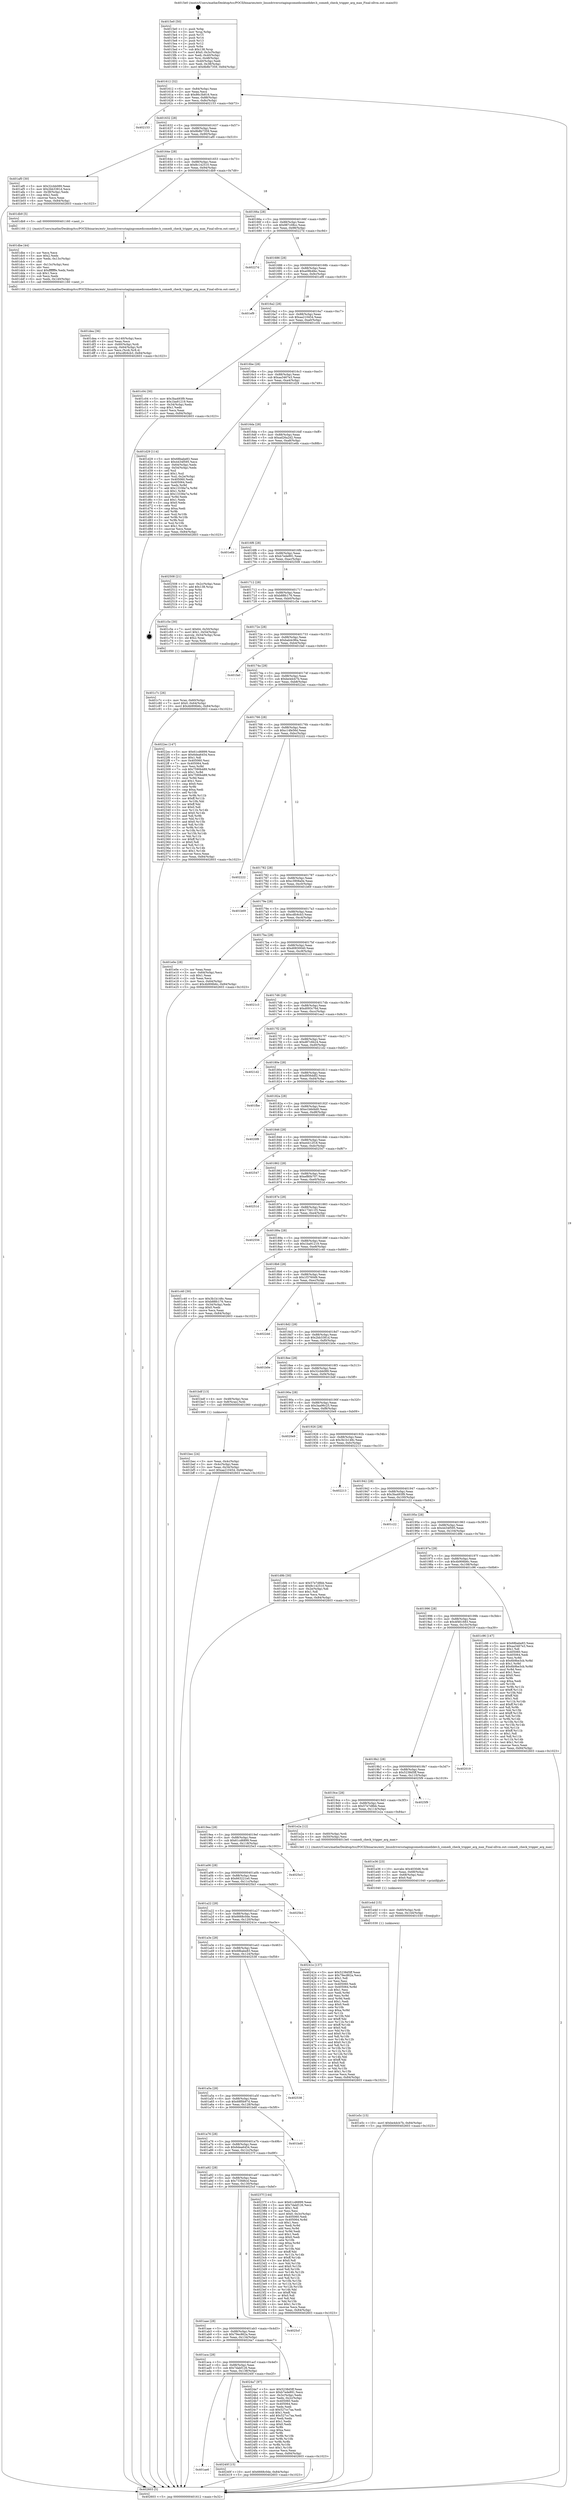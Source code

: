 digraph "0x4015e0" {
  label = "0x4015e0 (/mnt/c/Users/mathe/Desktop/tcc/POCII/binaries/extr_linuxdriversstagingcomedicomedidev.h_comedi_check_trigger_arg_max_Final-ollvm.out::main(0))"
  labelloc = "t"
  node[shape=record]

  Entry [label="",width=0.3,height=0.3,shape=circle,fillcolor=black,style=filled]
  "0x401612" [label="{
     0x401612 [32]\l
     | [instrs]\l
     &nbsp;&nbsp;0x401612 \<+6\>: mov -0x84(%rbp),%eax\l
     &nbsp;&nbsp;0x401618 \<+2\>: mov %eax,%ecx\l
     &nbsp;&nbsp;0x40161a \<+6\>: sub $0x86c3b816,%ecx\l
     &nbsp;&nbsp;0x401620 \<+6\>: mov %eax,-0x88(%rbp)\l
     &nbsp;&nbsp;0x401626 \<+6\>: mov %ecx,-0x8c(%rbp)\l
     &nbsp;&nbsp;0x40162c \<+6\>: je 0000000000402153 \<main+0xb73\>\l
  }"]
  "0x402153" [label="{
     0x402153\l
  }", style=dashed]
  "0x401632" [label="{
     0x401632 [28]\l
     | [instrs]\l
     &nbsp;&nbsp;0x401632 \<+5\>: jmp 0000000000401637 \<main+0x57\>\l
     &nbsp;&nbsp;0x401637 \<+6\>: mov -0x88(%rbp),%eax\l
     &nbsp;&nbsp;0x40163d \<+5\>: sub $0x8b8b7359,%eax\l
     &nbsp;&nbsp;0x401642 \<+6\>: mov %eax,-0x90(%rbp)\l
     &nbsp;&nbsp;0x401648 \<+6\>: je 0000000000401af0 \<main+0x510\>\l
  }"]
  Exit [label="",width=0.3,height=0.3,shape=circle,fillcolor=black,style=filled,peripheries=2]
  "0x401af0" [label="{
     0x401af0 [30]\l
     | [instrs]\l
     &nbsp;&nbsp;0x401af0 \<+5\>: mov $0x32cbb089,%eax\l
     &nbsp;&nbsp;0x401af5 \<+5\>: mov $0x2bb3381d,%ecx\l
     &nbsp;&nbsp;0x401afa \<+3\>: mov -0x38(%rbp),%edx\l
     &nbsp;&nbsp;0x401afd \<+3\>: cmp $0x2,%edx\l
     &nbsp;&nbsp;0x401b00 \<+3\>: cmovne %ecx,%eax\l
     &nbsp;&nbsp;0x401b03 \<+6\>: mov %eax,-0x84(%rbp)\l
     &nbsp;&nbsp;0x401b09 \<+5\>: jmp 0000000000402603 \<main+0x1023\>\l
  }"]
  "0x40164e" [label="{
     0x40164e [28]\l
     | [instrs]\l
     &nbsp;&nbsp;0x40164e \<+5\>: jmp 0000000000401653 \<main+0x73\>\l
     &nbsp;&nbsp;0x401653 \<+6\>: mov -0x88(%rbp),%eax\l
     &nbsp;&nbsp;0x401659 \<+5\>: sub $0x8c142510,%eax\l
     &nbsp;&nbsp;0x40165e \<+6\>: mov %eax,-0x94(%rbp)\l
     &nbsp;&nbsp;0x401664 \<+6\>: je 0000000000401db9 \<main+0x7d9\>\l
  }"]
  "0x402603" [label="{
     0x402603 [5]\l
     | [instrs]\l
     &nbsp;&nbsp;0x402603 \<+5\>: jmp 0000000000401612 \<main+0x32\>\l
  }"]
  "0x4015e0" [label="{
     0x4015e0 [50]\l
     | [instrs]\l
     &nbsp;&nbsp;0x4015e0 \<+1\>: push %rbp\l
     &nbsp;&nbsp;0x4015e1 \<+3\>: mov %rsp,%rbp\l
     &nbsp;&nbsp;0x4015e4 \<+2\>: push %r15\l
     &nbsp;&nbsp;0x4015e6 \<+2\>: push %r14\l
     &nbsp;&nbsp;0x4015e8 \<+2\>: push %r13\l
     &nbsp;&nbsp;0x4015ea \<+2\>: push %r12\l
     &nbsp;&nbsp;0x4015ec \<+1\>: push %rbx\l
     &nbsp;&nbsp;0x4015ed \<+7\>: sub $0x138,%rsp\l
     &nbsp;&nbsp;0x4015f4 \<+7\>: movl $0x0,-0x3c(%rbp)\l
     &nbsp;&nbsp;0x4015fb \<+3\>: mov %edi,-0x40(%rbp)\l
     &nbsp;&nbsp;0x4015fe \<+4\>: mov %rsi,-0x48(%rbp)\l
     &nbsp;&nbsp;0x401602 \<+3\>: mov -0x40(%rbp),%edi\l
     &nbsp;&nbsp;0x401605 \<+3\>: mov %edi,-0x38(%rbp)\l
     &nbsp;&nbsp;0x401608 \<+10\>: movl $0x8b8b7359,-0x84(%rbp)\l
  }"]
  "0x401ae6" [label="{
     0x401ae6\l
  }", style=dashed]
  "0x401db9" [label="{
     0x401db9 [5]\l
     | [instrs]\l
     &nbsp;&nbsp;0x401db9 \<+5\>: call 0000000000401160 \<next_i\>\l
     | [calls]\l
     &nbsp;&nbsp;0x401160 \{1\} (/mnt/c/Users/mathe/Desktop/tcc/POCII/binaries/extr_linuxdriversstagingcomedicomedidev.h_comedi_check_trigger_arg_max_Final-ollvm.out::next_i)\l
  }"]
  "0x40166a" [label="{
     0x40166a [28]\l
     | [instrs]\l
     &nbsp;&nbsp;0x40166a \<+5\>: jmp 000000000040166f \<main+0x8f\>\l
     &nbsp;&nbsp;0x40166f \<+6\>: mov -0x88(%rbp),%eax\l
     &nbsp;&nbsp;0x401675 \<+5\>: sub $0x987c08cc,%eax\l
     &nbsp;&nbsp;0x40167a \<+6\>: mov %eax,-0x98(%rbp)\l
     &nbsp;&nbsp;0x401680 \<+6\>: je 000000000040227d \<main+0xc9d\>\l
  }"]
  "0x40240f" [label="{
     0x40240f [15]\l
     | [instrs]\l
     &nbsp;&nbsp;0x40240f \<+10\>: movl $0x6668c0de,-0x84(%rbp)\l
     &nbsp;&nbsp;0x402419 \<+5\>: jmp 0000000000402603 \<main+0x1023\>\l
  }"]
  "0x40227d" [label="{
     0x40227d\l
  }", style=dashed]
  "0x401686" [label="{
     0x401686 [28]\l
     | [instrs]\l
     &nbsp;&nbsp;0x401686 \<+5\>: jmp 000000000040168b \<main+0xab\>\l
     &nbsp;&nbsp;0x40168b \<+6\>: mov -0x88(%rbp),%eax\l
     &nbsp;&nbsp;0x401691 \<+5\>: sub $0xa08b4fec,%eax\l
     &nbsp;&nbsp;0x401696 \<+6\>: mov %eax,-0x9c(%rbp)\l
     &nbsp;&nbsp;0x40169c \<+6\>: je 0000000000401ef9 \<main+0x919\>\l
  }"]
  "0x401aca" [label="{
     0x401aca [28]\l
     | [instrs]\l
     &nbsp;&nbsp;0x401aca \<+5\>: jmp 0000000000401acf \<main+0x4ef\>\l
     &nbsp;&nbsp;0x401acf \<+6\>: mov -0x88(%rbp),%eax\l
     &nbsp;&nbsp;0x401ad5 \<+5\>: sub $0x7dabf126,%eax\l
     &nbsp;&nbsp;0x401ada \<+6\>: mov %eax,-0x138(%rbp)\l
     &nbsp;&nbsp;0x401ae0 \<+6\>: je 000000000040240f \<main+0xe2f\>\l
  }"]
  "0x401ef9" [label="{
     0x401ef9\l
  }", style=dashed]
  "0x4016a2" [label="{
     0x4016a2 [28]\l
     | [instrs]\l
     &nbsp;&nbsp;0x4016a2 \<+5\>: jmp 00000000004016a7 \<main+0xc7\>\l
     &nbsp;&nbsp;0x4016a7 \<+6\>: mov -0x88(%rbp),%eax\l
     &nbsp;&nbsp;0x4016ad \<+5\>: sub $0xaa210454,%eax\l
     &nbsp;&nbsp;0x4016b2 \<+6\>: mov %eax,-0xa0(%rbp)\l
     &nbsp;&nbsp;0x4016b8 \<+6\>: je 0000000000401c04 \<main+0x624\>\l
  }"]
  "0x4024a7" [label="{
     0x4024a7 [97]\l
     | [instrs]\l
     &nbsp;&nbsp;0x4024a7 \<+5\>: mov $0x5238d5ff,%eax\l
     &nbsp;&nbsp;0x4024ac \<+5\>: mov $0xb7ede891,%ecx\l
     &nbsp;&nbsp;0x4024b1 \<+3\>: mov -0x3c(%rbp),%edx\l
     &nbsp;&nbsp;0x4024b4 \<+3\>: mov %edx,-0x2c(%rbp)\l
     &nbsp;&nbsp;0x4024b7 \<+7\>: mov 0x405060,%edx\l
     &nbsp;&nbsp;0x4024be \<+7\>: mov 0x405064,%esi\l
     &nbsp;&nbsp;0x4024c5 \<+2\>: mov %edx,%edi\l
     &nbsp;&nbsp;0x4024c7 \<+6\>: sub $0x527cc7aa,%edi\l
     &nbsp;&nbsp;0x4024cd \<+3\>: sub $0x1,%edi\l
     &nbsp;&nbsp;0x4024d0 \<+6\>: add $0x527cc7aa,%edi\l
     &nbsp;&nbsp;0x4024d6 \<+3\>: imul %edi,%edx\l
     &nbsp;&nbsp;0x4024d9 \<+3\>: and $0x1,%edx\l
     &nbsp;&nbsp;0x4024dc \<+3\>: cmp $0x0,%edx\l
     &nbsp;&nbsp;0x4024df \<+4\>: sete %r8b\l
     &nbsp;&nbsp;0x4024e3 \<+3\>: cmp $0xa,%esi\l
     &nbsp;&nbsp;0x4024e6 \<+4\>: setl %r9b\l
     &nbsp;&nbsp;0x4024ea \<+3\>: mov %r8b,%r10b\l
     &nbsp;&nbsp;0x4024ed \<+3\>: and %r9b,%r10b\l
     &nbsp;&nbsp;0x4024f0 \<+3\>: xor %r9b,%r8b\l
     &nbsp;&nbsp;0x4024f3 \<+3\>: or %r8b,%r10b\l
     &nbsp;&nbsp;0x4024f6 \<+4\>: test $0x1,%r10b\l
     &nbsp;&nbsp;0x4024fa \<+3\>: cmovne %ecx,%eax\l
     &nbsp;&nbsp;0x4024fd \<+6\>: mov %eax,-0x84(%rbp)\l
     &nbsp;&nbsp;0x402503 \<+5\>: jmp 0000000000402603 \<main+0x1023\>\l
  }"]
  "0x401c04" [label="{
     0x401c04 [30]\l
     | [instrs]\l
     &nbsp;&nbsp;0x401c04 \<+5\>: mov $0x3ba493f9,%eax\l
     &nbsp;&nbsp;0x401c09 \<+5\>: mov $0x1ba91219,%ecx\l
     &nbsp;&nbsp;0x401c0e \<+3\>: mov -0x34(%rbp),%edx\l
     &nbsp;&nbsp;0x401c11 \<+3\>: cmp $0x1,%edx\l
     &nbsp;&nbsp;0x401c14 \<+3\>: cmovl %ecx,%eax\l
     &nbsp;&nbsp;0x401c17 \<+6\>: mov %eax,-0x84(%rbp)\l
     &nbsp;&nbsp;0x401c1d \<+5\>: jmp 0000000000402603 \<main+0x1023\>\l
  }"]
  "0x4016be" [label="{
     0x4016be [28]\l
     | [instrs]\l
     &nbsp;&nbsp;0x4016be \<+5\>: jmp 00000000004016c3 \<main+0xe3\>\l
     &nbsp;&nbsp;0x4016c3 \<+6\>: mov -0x88(%rbp),%eax\l
     &nbsp;&nbsp;0x4016c9 \<+5\>: sub $0xaa3467e3,%eax\l
     &nbsp;&nbsp;0x4016ce \<+6\>: mov %eax,-0xa4(%rbp)\l
     &nbsp;&nbsp;0x4016d4 \<+6\>: je 0000000000401d29 \<main+0x749\>\l
  }"]
  "0x401aae" [label="{
     0x401aae [28]\l
     | [instrs]\l
     &nbsp;&nbsp;0x401aae \<+5\>: jmp 0000000000401ab3 \<main+0x4d3\>\l
     &nbsp;&nbsp;0x401ab3 \<+6\>: mov -0x88(%rbp),%eax\l
     &nbsp;&nbsp;0x401ab9 \<+5\>: sub $0x79ec862a,%eax\l
     &nbsp;&nbsp;0x401abe \<+6\>: mov %eax,-0x134(%rbp)\l
     &nbsp;&nbsp;0x401ac4 \<+6\>: je 00000000004024a7 \<main+0xec7\>\l
  }"]
  "0x401d29" [label="{
     0x401d29 [114]\l
     | [instrs]\l
     &nbsp;&nbsp;0x401d29 \<+5\>: mov $0x68babe83,%eax\l
     &nbsp;&nbsp;0x401d2e \<+5\>: mov $0x4434f595,%ecx\l
     &nbsp;&nbsp;0x401d33 \<+3\>: mov -0x64(%rbp),%edx\l
     &nbsp;&nbsp;0x401d36 \<+3\>: cmp -0x54(%rbp),%edx\l
     &nbsp;&nbsp;0x401d39 \<+4\>: setl %sil\l
     &nbsp;&nbsp;0x401d3d \<+4\>: and $0x1,%sil\l
     &nbsp;&nbsp;0x401d41 \<+4\>: mov %sil,-0x2e(%rbp)\l
     &nbsp;&nbsp;0x401d45 \<+7\>: mov 0x405060,%edx\l
     &nbsp;&nbsp;0x401d4c \<+7\>: mov 0x405064,%edi\l
     &nbsp;&nbsp;0x401d53 \<+3\>: mov %edx,%r8d\l
     &nbsp;&nbsp;0x401d56 \<+7\>: add $0x13336e7a,%r8d\l
     &nbsp;&nbsp;0x401d5d \<+4\>: sub $0x1,%r8d\l
     &nbsp;&nbsp;0x401d61 \<+7\>: sub $0x13336e7a,%r8d\l
     &nbsp;&nbsp;0x401d68 \<+4\>: imul %r8d,%edx\l
     &nbsp;&nbsp;0x401d6c \<+3\>: and $0x1,%edx\l
     &nbsp;&nbsp;0x401d6f \<+3\>: cmp $0x0,%edx\l
     &nbsp;&nbsp;0x401d72 \<+4\>: sete %sil\l
     &nbsp;&nbsp;0x401d76 \<+3\>: cmp $0xa,%edi\l
     &nbsp;&nbsp;0x401d79 \<+4\>: setl %r9b\l
     &nbsp;&nbsp;0x401d7d \<+3\>: mov %sil,%r10b\l
     &nbsp;&nbsp;0x401d80 \<+3\>: and %r9b,%r10b\l
     &nbsp;&nbsp;0x401d83 \<+3\>: xor %r9b,%sil\l
     &nbsp;&nbsp;0x401d86 \<+3\>: or %sil,%r10b\l
     &nbsp;&nbsp;0x401d89 \<+4\>: test $0x1,%r10b\l
     &nbsp;&nbsp;0x401d8d \<+3\>: cmovne %ecx,%eax\l
     &nbsp;&nbsp;0x401d90 \<+6\>: mov %eax,-0x84(%rbp)\l
     &nbsp;&nbsp;0x401d96 \<+5\>: jmp 0000000000402603 \<main+0x1023\>\l
  }"]
  "0x4016da" [label="{
     0x4016da [28]\l
     | [instrs]\l
     &nbsp;&nbsp;0x4016da \<+5\>: jmp 00000000004016df \<main+0xff\>\l
     &nbsp;&nbsp;0x4016df \<+6\>: mov -0x88(%rbp),%eax\l
     &nbsp;&nbsp;0x4016e5 \<+5\>: sub $0xad26a2d2,%eax\l
     &nbsp;&nbsp;0x4016ea \<+6\>: mov %eax,-0xa8(%rbp)\l
     &nbsp;&nbsp;0x4016f0 \<+6\>: je 0000000000401e6b \<main+0x88b\>\l
  }"]
  "0x4025cf" [label="{
     0x4025cf\l
  }", style=dashed]
  "0x401e6b" [label="{
     0x401e6b\l
  }", style=dashed]
  "0x4016f6" [label="{
     0x4016f6 [28]\l
     | [instrs]\l
     &nbsp;&nbsp;0x4016f6 \<+5\>: jmp 00000000004016fb \<main+0x11b\>\l
     &nbsp;&nbsp;0x4016fb \<+6\>: mov -0x88(%rbp),%eax\l
     &nbsp;&nbsp;0x401701 \<+5\>: sub $0xb7ede891,%eax\l
     &nbsp;&nbsp;0x401706 \<+6\>: mov %eax,-0xac(%rbp)\l
     &nbsp;&nbsp;0x40170c \<+6\>: je 0000000000402508 \<main+0xf28\>\l
  }"]
  "0x401a92" [label="{
     0x401a92 [28]\l
     | [instrs]\l
     &nbsp;&nbsp;0x401a92 \<+5\>: jmp 0000000000401a97 \<main+0x4b7\>\l
     &nbsp;&nbsp;0x401a97 \<+6\>: mov -0x88(%rbp),%eax\l
     &nbsp;&nbsp;0x401a9d \<+5\>: sub $0x733fd6cd,%eax\l
     &nbsp;&nbsp;0x401aa2 \<+6\>: mov %eax,-0x130(%rbp)\l
     &nbsp;&nbsp;0x401aa8 \<+6\>: je 00000000004025cf \<main+0xfef\>\l
  }"]
  "0x402508" [label="{
     0x402508 [21]\l
     | [instrs]\l
     &nbsp;&nbsp;0x402508 \<+3\>: mov -0x2c(%rbp),%eax\l
     &nbsp;&nbsp;0x40250b \<+7\>: add $0x138,%rsp\l
     &nbsp;&nbsp;0x402512 \<+1\>: pop %rbx\l
     &nbsp;&nbsp;0x402513 \<+2\>: pop %r12\l
     &nbsp;&nbsp;0x402515 \<+2\>: pop %r13\l
     &nbsp;&nbsp;0x402517 \<+2\>: pop %r14\l
     &nbsp;&nbsp;0x402519 \<+2\>: pop %r15\l
     &nbsp;&nbsp;0x40251b \<+1\>: pop %rbp\l
     &nbsp;&nbsp;0x40251c \<+1\>: ret\l
  }"]
  "0x401712" [label="{
     0x401712 [28]\l
     | [instrs]\l
     &nbsp;&nbsp;0x401712 \<+5\>: jmp 0000000000401717 \<main+0x137\>\l
     &nbsp;&nbsp;0x401717 \<+6\>: mov -0x88(%rbp),%eax\l
     &nbsp;&nbsp;0x40171d \<+5\>: sub $0xb88fc176,%eax\l
     &nbsp;&nbsp;0x401722 \<+6\>: mov %eax,-0xb0(%rbp)\l
     &nbsp;&nbsp;0x401728 \<+6\>: je 0000000000401c5e \<main+0x67e\>\l
  }"]
  "0x40237f" [label="{
     0x40237f [144]\l
     | [instrs]\l
     &nbsp;&nbsp;0x40237f \<+5\>: mov $0x61cd6899,%eax\l
     &nbsp;&nbsp;0x402384 \<+5\>: mov $0x7dabf126,%ecx\l
     &nbsp;&nbsp;0x402389 \<+2\>: mov $0x1,%dl\l
     &nbsp;&nbsp;0x40238b \<+2\>: xor %esi,%esi\l
     &nbsp;&nbsp;0x40238d \<+7\>: movl $0x0,-0x3c(%rbp)\l
     &nbsp;&nbsp;0x402394 \<+7\>: mov 0x405060,%edi\l
     &nbsp;&nbsp;0x40239b \<+8\>: mov 0x405064,%r8d\l
     &nbsp;&nbsp;0x4023a3 \<+3\>: sub $0x1,%esi\l
     &nbsp;&nbsp;0x4023a6 \<+3\>: mov %edi,%r9d\l
     &nbsp;&nbsp;0x4023a9 \<+3\>: add %esi,%r9d\l
     &nbsp;&nbsp;0x4023ac \<+4\>: imul %r9d,%edi\l
     &nbsp;&nbsp;0x4023b0 \<+3\>: and $0x1,%edi\l
     &nbsp;&nbsp;0x4023b3 \<+3\>: cmp $0x0,%edi\l
     &nbsp;&nbsp;0x4023b6 \<+4\>: sete %r10b\l
     &nbsp;&nbsp;0x4023ba \<+4\>: cmp $0xa,%r8d\l
     &nbsp;&nbsp;0x4023be \<+4\>: setl %r11b\l
     &nbsp;&nbsp;0x4023c2 \<+3\>: mov %r10b,%bl\l
     &nbsp;&nbsp;0x4023c5 \<+3\>: xor $0xff,%bl\l
     &nbsp;&nbsp;0x4023c8 \<+3\>: mov %r11b,%r14b\l
     &nbsp;&nbsp;0x4023cb \<+4\>: xor $0xff,%r14b\l
     &nbsp;&nbsp;0x4023cf \<+3\>: xor $0x0,%dl\l
     &nbsp;&nbsp;0x4023d2 \<+3\>: mov %bl,%r15b\l
     &nbsp;&nbsp;0x4023d5 \<+4\>: and $0x0,%r15b\l
     &nbsp;&nbsp;0x4023d9 \<+3\>: and %dl,%r10b\l
     &nbsp;&nbsp;0x4023dc \<+3\>: mov %r14b,%r12b\l
     &nbsp;&nbsp;0x4023df \<+4\>: and $0x0,%r12b\l
     &nbsp;&nbsp;0x4023e3 \<+3\>: and %dl,%r11b\l
     &nbsp;&nbsp;0x4023e6 \<+3\>: or %r10b,%r15b\l
     &nbsp;&nbsp;0x4023e9 \<+3\>: or %r11b,%r12b\l
     &nbsp;&nbsp;0x4023ec \<+3\>: xor %r12b,%r15b\l
     &nbsp;&nbsp;0x4023ef \<+3\>: or %r14b,%bl\l
     &nbsp;&nbsp;0x4023f2 \<+3\>: xor $0xff,%bl\l
     &nbsp;&nbsp;0x4023f5 \<+3\>: or $0x0,%dl\l
     &nbsp;&nbsp;0x4023f8 \<+2\>: and %dl,%bl\l
     &nbsp;&nbsp;0x4023fa \<+3\>: or %bl,%r15b\l
     &nbsp;&nbsp;0x4023fd \<+4\>: test $0x1,%r15b\l
     &nbsp;&nbsp;0x402401 \<+3\>: cmovne %ecx,%eax\l
     &nbsp;&nbsp;0x402404 \<+6\>: mov %eax,-0x84(%rbp)\l
     &nbsp;&nbsp;0x40240a \<+5\>: jmp 0000000000402603 \<main+0x1023\>\l
  }"]
  "0x401c5e" [label="{
     0x401c5e [30]\l
     | [instrs]\l
     &nbsp;&nbsp;0x401c5e \<+7\>: movl $0x64,-0x50(%rbp)\l
     &nbsp;&nbsp;0x401c65 \<+7\>: movl $0x1,-0x54(%rbp)\l
     &nbsp;&nbsp;0x401c6c \<+4\>: movslq -0x54(%rbp),%rax\l
     &nbsp;&nbsp;0x401c70 \<+4\>: shl $0x2,%rax\l
     &nbsp;&nbsp;0x401c74 \<+3\>: mov %rax,%rdi\l
     &nbsp;&nbsp;0x401c77 \<+5\>: call 0000000000401050 \<malloc@plt\>\l
     | [calls]\l
     &nbsp;&nbsp;0x401050 \{1\} (unknown)\l
  }"]
  "0x40172e" [label="{
     0x40172e [28]\l
     | [instrs]\l
     &nbsp;&nbsp;0x40172e \<+5\>: jmp 0000000000401733 \<main+0x153\>\l
     &nbsp;&nbsp;0x401733 \<+6\>: mov -0x88(%rbp),%eax\l
     &nbsp;&nbsp;0x401739 \<+5\>: sub $0xbab4c96a,%eax\l
     &nbsp;&nbsp;0x40173e \<+6\>: mov %eax,-0xb4(%rbp)\l
     &nbsp;&nbsp;0x401744 \<+6\>: je 0000000000401fa0 \<main+0x9c0\>\l
  }"]
  "0x401a76" [label="{
     0x401a76 [28]\l
     | [instrs]\l
     &nbsp;&nbsp;0x401a76 \<+5\>: jmp 0000000000401a7b \<main+0x49b\>\l
     &nbsp;&nbsp;0x401a7b \<+6\>: mov -0x88(%rbp),%eax\l
     &nbsp;&nbsp;0x401a81 \<+5\>: sub $0x6dea6454,%eax\l
     &nbsp;&nbsp;0x401a86 \<+6\>: mov %eax,-0x12c(%rbp)\l
     &nbsp;&nbsp;0x401a8c \<+6\>: je 000000000040237f \<main+0xd9f\>\l
  }"]
  "0x401fa0" [label="{
     0x401fa0\l
  }", style=dashed]
  "0x40174a" [label="{
     0x40174a [28]\l
     | [instrs]\l
     &nbsp;&nbsp;0x40174a \<+5\>: jmp 000000000040174f \<main+0x16f\>\l
     &nbsp;&nbsp;0x40174f \<+6\>: mov -0x88(%rbp),%eax\l
     &nbsp;&nbsp;0x401755 \<+5\>: sub $0xbe4dcb7b,%eax\l
     &nbsp;&nbsp;0x40175a \<+6\>: mov %eax,-0xb8(%rbp)\l
     &nbsp;&nbsp;0x401760 \<+6\>: je 00000000004022ec \<main+0xd0c\>\l
  }"]
  "0x401bd0" [label="{
     0x401bd0\l
  }", style=dashed]
  "0x4022ec" [label="{
     0x4022ec [147]\l
     | [instrs]\l
     &nbsp;&nbsp;0x4022ec \<+5\>: mov $0x61cd6899,%eax\l
     &nbsp;&nbsp;0x4022f1 \<+5\>: mov $0x6dea6454,%ecx\l
     &nbsp;&nbsp;0x4022f6 \<+2\>: mov $0x1,%dl\l
     &nbsp;&nbsp;0x4022f8 \<+7\>: mov 0x405060,%esi\l
     &nbsp;&nbsp;0x4022ff \<+7\>: mov 0x405064,%edi\l
     &nbsp;&nbsp;0x402306 \<+3\>: mov %esi,%r8d\l
     &nbsp;&nbsp;0x402309 \<+7\>: sub $0x7590b489,%r8d\l
     &nbsp;&nbsp;0x402310 \<+4\>: sub $0x1,%r8d\l
     &nbsp;&nbsp;0x402314 \<+7\>: add $0x7590b489,%r8d\l
     &nbsp;&nbsp;0x40231b \<+4\>: imul %r8d,%esi\l
     &nbsp;&nbsp;0x40231f \<+3\>: and $0x1,%esi\l
     &nbsp;&nbsp;0x402322 \<+3\>: cmp $0x0,%esi\l
     &nbsp;&nbsp;0x402325 \<+4\>: sete %r9b\l
     &nbsp;&nbsp;0x402329 \<+3\>: cmp $0xa,%edi\l
     &nbsp;&nbsp;0x40232c \<+4\>: setl %r10b\l
     &nbsp;&nbsp;0x402330 \<+3\>: mov %r9b,%r11b\l
     &nbsp;&nbsp;0x402333 \<+4\>: xor $0xff,%r11b\l
     &nbsp;&nbsp;0x402337 \<+3\>: mov %r10b,%bl\l
     &nbsp;&nbsp;0x40233a \<+3\>: xor $0xff,%bl\l
     &nbsp;&nbsp;0x40233d \<+3\>: xor $0x0,%dl\l
     &nbsp;&nbsp;0x402340 \<+3\>: mov %r11b,%r14b\l
     &nbsp;&nbsp;0x402343 \<+4\>: and $0x0,%r14b\l
     &nbsp;&nbsp;0x402347 \<+3\>: and %dl,%r9b\l
     &nbsp;&nbsp;0x40234a \<+3\>: mov %bl,%r15b\l
     &nbsp;&nbsp;0x40234d \<+4\>: and $0x0,%r15b\l
     &nbsp;&nbsp;0x402351 \<+3\>: and %dl,%r10b\l
     &nbsp;&nbsp;0x402354 \<+3\>: or %r9b,%r14b\l
     &nbsp;&nbsp;0x402357 \<+3\>: or %r10b,%r15b\l
     &nbsp;&nbsp;0x40235a \<+3\>: xor %r15b,%r14b\l
     &nbsp;&nbsp;0x40235d \<+3\>: or %bl,%r11b\l
     &nbsp;&nbsp;0x402360 \<+4\>: xor $0xff,%r11b\l
     &nbsp;&nbsp;0x402364 \<+3\>: or $0x0,%dl\l
     &nbsp;&nbsp;0x402367 \<+3\>: and %dl,%r11b\l
     &nbsp;&nbsp;0x40236a \<+3\>: or %r11b,%r14b\l
     &nbsp;&nbsp;0x40236d \<+4\>: test $0x1,%r14b\l
     &nbsp;&nbsp;0x402371 \<+3\>: cmovne %ecx,%eax\l
     &nbsp;&nbsp;0x402374 \<+6\>: mov %eax,-0x84(%rbp)\l
     &nbsp;&nbsp;0x40237a \<+5\>: jmp 0000000000402603 \<main+0x1023\>\l
  }"]
  "0x401766" [label="{
     0x401766 [28]\l
     | [instrs]\l
     &nbsp;&nbsp;0x401766 \<+5\>: jmp 000000000040176b \<main+0x18b\>\l
     &nbsp;&nbsp;0x40176b \<+6\>: mov -0x88(%rbp),%eax\l
     &nbsp;&nbsp;0x401771 \<+5\>: sub $0xc14fe56d,%eax\l
     &nbsp;&nbsp;0x401776 \<+6\>: mov %eax,-0xbc(%rbp)\l
     &nbsp;&nbsp;0x40177c \<+6\>: je 0000000000402222 \<main+0xc42\>\l
  }"]
  "0x401a5a" [label="{
     0x401a5a [28]\l
     | [instrs]\l
     &nbsp;&nbsp;0x401a5a \<+5\>: jmp 0000000000401a5f \<main+0x47f\>\l
     &nbsp;&nbsp;0x401a5f \<+6\>: mov -0x88(%rbp),%eax\l
     &nbsp;&nbsp;0x401a65 \<+5\>: sub $0x68f0b97d,%eax\l
     &nbsp;&nbsp;0x401a6a \<+6\>: mov %eax,-0x128(%rbp)\l
     &nbsp;&nbsp;0x401a70 \<+6\>: je 0000000000401bd0 \<main+0x5f0\>\l
  }"]
  "0x402222" [label="{
     0x402222\l
  }", style=dashed]
  "0x401782" [label="{
     0x401782 [28]\l
     | [instrs]\l
     &nbsp;&nbsp;0x401782 \<+5\>: jmp 0000000000401787 \<main+0x1a7\>\l
     &nbsp;&nbsp;0x401787 \<+6\>: mov -0x88(%rbp),%eax\l
     &nbsp;&nbsp;0x40178d \<+5\>: sub $0xc3908a0e,%eax\l
     &nbsp;&nbsp;0x401792 \<+6\>: mov %eax,-0xc0(%rbp)\l
     &nbsp;&nbsp;0x401798 \<+6\>: je 0000000000401b69 \<main+0x589\>\l
  }"]
  "0x402538" [label="{
     0x402538\l
  }", style=dashed]
  "0x401b69" [label="{
     0x401b69\l
  }", style=dashed]
  "0x40179e" [label="{
     0x40179e [28]\l
     | [instrs]\l
     &nbsp;&nbsp;0x40179e \<+5\>: jmp 00000000004017a3 \<main+0x1c3\>\l
     &nbsp;&nbsp;0x4017a3 \<+6\>: mov -0x88(%rbp),%eax\l
     &nbsp;&nbsp;0x4017a9 \<+5\>: sub $0xcdfc6cb3,%eax\l
     &nbsp;&nbsp;0x4017ae \<+6\>: mov %eax,-0xc4(%rbp)\l
     &nbsp;&nbsp;0x4017b4 \<+6\>: je 0000000000401e0e \<main+0x82e\>\l
  }"]
  "0x401a3e" [label="{
     0x401a3e [28]\l
     | [instrs]\l
     &nbsp;&nbsp;0x401a3e \<+5\>: jmp 0000000000401a43 \<main+0x463\>\l
     &nbsp;&nbsp;0x401a43 \<+6\>: mov -0x88(%rbp),%eax\l
     &nbsp;&nbsp;0x401a49 \<+5\>: sub $0x68babe83,%eax\l
     &nbsp;&nbsp;0x401a4e \<+6\>: mov %eax,-0x124(%rbp)\l
     &nbsp;&nbsp;0x401a54 \<+6\>: je 0000000000402538 \<main+0xf58\>\l
  }"]
  "0x401e0e" [label="{
     0x401e0e [28]\l
     | [instrs]\l
     &nbsp;&nbsp;0x401e0e \<+2\>: xor %eax,%eax\l
     &nbsp;&nbsp;0x401e10 \<+3\>: mov -0x64(%rbp),%ecx\l
     &nbsp;&nbsp;0x401e13 \<+3\>: sub $0x1,%eax\l
     &nbsp;&nbsp;0x401e16 \<+2\>: sub %eax,%ecx\l
     &nbsp;&nbsp;0x401e18 \<+3\>: mov %ecx,-0x64(%rbp)\l
     &nbsp;&nbsp;0x401e1b \<+10\>: movl $0x4b906b6c,-0x84(%rbp)\l
     &nbsp;&nbsp;0x401e25 \<+5\>: jmp 0000000000402603 \<main+0x1023\>\l
  }"]
  "0x4017ba" [label="{
     0x4017ba [28]\l
     | [instrs]\l
     &nbsp;&nbsp;0x4017ba \<+5\>: jmp 00000000004017bf \<main+0x1df\>\l
     &nbsp;&nbsp;0x4017bf \<+6\>: mov -0x88(%rbp),%eax\l
     &nbsp;&nbsp;0x4017c5 \<+5\>: sub $0xd0830040,%eax\l
     &nbsp;&nbsp;0x4017ca \<+6\>: mov %eax,-0xc8(%rbp)\l
     &nbsp;&nbsp;0x4017d0 \<+6\>: je 00000000004021c3 \<main+0xbe3\>\l
  }"]
  "0x40241e" [label="{
     0x40241e [137]\l
     | [instrs]\l
     &nbsp;&nbsp;0x40241e \<+5\>: mov $0x5238d5ff,%eax\l
     &nbsp;&nbsp;0x402423 \<+5\>: mov $0x79ec862a,%ecx\l
     &nbsp;&nbsp;0x402428 \<+2\>: mov $0x1,%dl\l
     &nbsp;&nbsp;0x40242a \<+2\>: xor %esi,%esi\l
     &nbsp;&nbsp;0x40242c \<+7\>: mov 0x405060,%edi\l
     &nbsp;&nbsp;0x402433 \<+8\>: mov 0x405064,%r8d\l
     &nbsp;&nbsp;0x40243b \<+3\>: sub $0x1,%esi\l
     &nbsp;&nbsp;0x40243e \<+3\>: mov %edi,%r9d\l
     &nbsp;&nbsp;0x402441 \<+3\>: add %esi,%r9d\l
     &nbsp;&nbsp;0x402444 \<+4\>: imul %r9d,%edi\l
     &nbsp;&nbsp;0x402448 \<+3\>: and $0x1,%edi\l
     &nbsp;&nbsp;0x40244b \<+3\>: cmp $0x0,%edi\l
     &nbsp;&nbsp;0x40244e \<+4\>: sete %r10b\l
     &nbsp;&nbsp;0x402452 \<+4\>: cmp $0xa,%r8d\l
     &nbsp;&nbsp;0x402456 \<+4\>: setl %r11b\l
     &nbsp;&nbsp;0x40245a \<+3\>: mov %r10b,%bl\l
     &nbsp;&nbsp;0x40245d \<+3\>: xor $0xff,%bl\l
     &nbsp;&nbsp;0x402460 \<+3\>: mov %r11b,%r14b\l
     &nbsp;&nbsp;0x402463 \<+4\>: xor $0xff,%r14b\l
     &nbsp;&nbsp;0x402467 \<+3\>: xor $0x0,%dl\l
     &nbsp;&nbsp;0x40246a \<+3\>: mov %bl,%r15b\l
     &nbsp;&nbsp;0x40246d \<+4\>: and $0x0,%r15b\l
     &nbsp;&nbsp;0x402471 \<+3\>: and %dl,%r10b\l
     &nbsp;&nbsp;0x402474 \<+3\>: mov %r14b,%r12b\l
     &nbsp;&nbsp;0x402477 \<+4\>: and $0x0,%r12b\l
     &nbsp;&nbsp;0x40247b \<+3\>: and %dl,%r11b\l
     &nbsp;&nbsp;0x40247e \<+3\>: or %r10b,%r15b\l
     &nbsp;&nbsp;0x402481 \<+3\>: or %r11b,%r12b\l
     &nbsp;&nbsp;0x402484 \<+3\>: xor %r12b,%r15b\l
     &nbsp;&nbsp;0x402487 \<+3\>: or %r14b,%bl\l
     &nbsp;&nbsp;0x40248a \<+3\>: xor $0xff,%bl\l
     &nbsp;&nbsp;0x40248d \<+3\>: or $0x0,%dl\l
     &nbsp;&nbsp;0x402490 \<+2\>: and %dl,%bl\l
     &nbsp;&nbsp;0x402492 \<+3\>: or %bl,%r15b\l
     &nbsp;&nbsp;0x402495 \<+4\>: test $0x1,%r15b\l
     &nbsp;&nbsp;0x402499 \<+3\>: cmovne %ecx,%eax\l
     &nbsp;&nbsp;0x40249c \<+6\>: mov %eax,-0x84(%rbp)\l
     &nbsp;&nbsp;0x4024a2 \<+5\>: jmp 0000000000402603 \<main+0x1023\>\l
  }"]
  "0x4021c3" [label="{
     0x4021c3\l
  }", style=dashed]
  "0x4017d6" [label="{
     0x4017d6 [28]\l
     | [instrs]\l
     &nbsp;&nbsp;0x4017d6 \<+5\>: jmp 00000000004017db \<main+0x1fb\>\l
     &nbsp;&nbsp;0x4017db \<+6\>: mov -0x88(%rbp),%eax\l
     &nbsp;&nbsp;0x4017e1 \<+5\>: sub $0xd093c76d,%eax\l
     &nbsp;&nbsp;0x4017e6 \<+6\>: mov %eax,-0xcc(%rbp)\l
     &nbsp;&nbsp;0x4017ec \<+6\>: je 0000000000401ea3 \<main+0x8c3\>\l
  }"]
  "0x401a22" [label="{
     0x401a22 [28]\l
     | [instrs]\l
     &nbsp;&nbsp;0x401a22 \<+5\>: jmp 0000000000401a27 \<main+0x447\>\l
     &nbsp;&nbsp;0x401a27 \<+6\>: mov -0x88(%rbp),%eax\l
     &nbsp;&nbsp;0x401a2d \<+5\>: sub $0x6668c0de,%eax\l
     &nbsp;&nbsp;0x401a32 \<+6\>: mov %eax,-0x120(%rbp)\l
     &nbsp;&nbsp;0x401a38 \<+6\>: je 000000000040241e \<main+0xe3e\>\l
  }"]
  "0x401ea3" [label="{
     0x401ea3\l
  }", style=dashed]
  "0x4017f2" [label="{
     0x4017f2 [28]\l
     | [instrs]\l
     &nbsp;&nbsp;0x4017f2 \<+5\>: jmp 00000000004017f7 \<main+0x217\>\l
     &nbsp;&nbsp;0x4017f7 \<+6\>: mov -0x88(%rbp),%eax\l
     &nbsp;&nbsp;0x4017fd \<+5\>: sub $0xd87c6b24,%eax\l
     &nbsp;&nbsp;0x401802 \<+6\>: mov %eax,-0xd0(%rbp)\l
     &nbsp;&nbsp;0x401808 \<+6\>: je 00000000004021d2 \<main+0xbf2\>\l
  }"]
  "0x4025b3" [label="{
     0x4025b3\l
  }", style=dashed]
  "0x4021d2" [label="{
     0x4021d2\l
  }", style=dashed]
  "0x40180e" [label="{
     0x40180e [28]\l
     | [instrs]\l
     &nbsp;&nbsp;0x40180e \<+5\>: jmp 0000000000401813 \<main+0x233\>\l
     &nbsp;&nbsp;0x401813 \<+6\>: mov -0x88(%rbp),%eax\l
     &nbsp;&nbsp;0x401819 \<+5\>: sub $0xd956ddf2,%eax\l
     &nbsp;&nbsp;0x40181e \<+6\>: mov %eax,-0xd4(%rbp)\l
     &nbsp;&nbsp;0x401824 \<+6\>: je 0000000000401fbe \<main+0x9de\>\l
  }"]
  "0x401a06" [label="{
     0x401a06 [28]\l
     | [instrs]\l
     &nbsp;&nbsp;0x401a06 \<+5\>: jmp 0000000000401a0b \<main+0x42b\>\l
     &nbsp;&nbsp;0x401a0b \<+6\>: mov -0x88(%rbp),%eax\l
     &nbsp;&nbsp;0x401a11 \<+5\>: sub $0x663221e0,%eax\l
     &nbsp;&nbsp;0x401a16 \<+6\>: mov %eax,-0x11c(%rbp)\l
     &nbsp;&nbsp;0x401a1c \<+6\>: je 00000000004025b3 \<main+0xfd3\>\l
  }"]
  "0x401fbe" [label="{
     0x401fbe\l
  }", style=dashed]
  "0x40182a" [label="{
     0x40182a [28]\l
     | [instrs]\l
     &nbsp;&nbsp;0x40182a \<+5\>: jmp 000000000040182f \<main+0x24f\>\l
     &nbsp;&nbsp;0x40182f \<+6\>: mov -0x88(%rbp),%eax\l
     &nbsp;&nbsp;0x401835 \<+5\>: sub $0xe1b6d4d0,%eax\l
     &nbsp;&nbsp;0x40183a \<+6\>: mov %eax,-0xd8(%rbp)\l
     &nbsp;&nbsp;0x401840 \<+6\>: je 00000000004020f8 \<main+0xb18\>\l
  }"]
  "0x4025e3" [label="{
     0x4025e3\l
  }", style=dashed]
  "0x4020f8" [label="{
     0x4020f8\l
  }", style=dashed]
  "0x401846" [label="{
     0x401846 [28]\l
     | [instrs]\l
     &nbsp;&nbsp;0x401846 \<+5\>: jmp 000000000040184b \<main+0x26b\>\l
     &nbsp;&nbsp;0x40184b \<+6\>: mov -0x88(%rbp),%eax\l
     &nbsp;&nbsp;0x401851 \<+5\>: sub $0xe4412f18,%eax\l
     &nbsp;&nbsp;0x401856 \<+6\>: mov %eax,-0xdc(%rbp)\l
     &nbsp;&nbsp;0x40185c \<+6\>: je 0000000000402547 \<main+0xf67\>\l
  }"]
  "0x401e5c" [label="{
     0x401e5c [15]\l
     | [instrs]\l
     &nbsp;&nbsp;0x401e5c \<+10\>: movl $0xbe4dcb7b,-0x84(%rbp)\l
     &nbsp;&nbsp;0x401e66 \<+5\>: jmp 0000000000402603 \<main+0x1023\>\l
  }"]
  "0x402547" [label="{
     0x402547\l
  }", style=dashed]
  "0x401862" [label="{
     0x401862 [28]\l
     | [instrs]\l
     &nbsp;&nbsp;0x401862 \<+5\>: jmp 0000000000401867 \<main+0x287\>\l
     &nbsp;&nbsp;0x401867 \<+6\>: mov -0x88(%rbp),%eax\l
     &nbsp;&nbsp;0x40186d \<+5\>: sub $0xef80b707,%eax\l
     &nbsp;&nbsp;0x401872 \<+6\>: mov %eax,-0xe0(%rbp)\l
     &nbsp;&nbsp;0x401878 \<+6\>: je 000000000040251d \<main+0xf3d\>\l
  }"]
  "0x401e4d" [label="{
     0x401e4d [15]\l
     | [instrs]\l
     &nbsp;&nbsp;0x401e4d \<+4\>: mov -0x60(%rbp),%rdi\l
     &nbsp;&nbsp;0x401e51 \<+6\>: mov %eax,-0x144(%rbp)\l
     &nbsp;&nbsp;0x401e57 \<+5\>: call 0000000000401030 \<free@plt\>\l
     | [calls]\l
     &nbsp;&nbsp;0x401030 \{1\} (unknown)\l
  }"]
  "0x40251d" [label="{
     0x40251d\l
  }", style=dashed]
  "0x40187e" [label="{
     0x40187e [28]\l
     | [instrs]\l
     &nbsp;&nbsp;0x40187e \<+5\>: jmp 0000000000401883 \<main+0x2a3\>\l
     &nbsp;&nbsp;0x401883 \<+6\>: mov -0x88(%rbp),%eax\l
     &nbsp;&nbsp;0x401889 \<+5\>: sub $0x173d11f3,%eax\l
     &nbsp;&nbsp;0x40188e \<+6\>: mov %eax,-0xe4(%rbp)\l
     &nbsp;&nbsp;0x401894 \<+6\>: je 0000000000402556 \<main+0xf76\>\l
  }"]
  "0x401e36" [label="{
     0x401e36 [23]\l
     | [instrs]\l
     &nbsp;&nbsp;0x401e36 \<+10\>: movabs $0x4030d6,%rdi\l
     &nbsp;&nbsp;0x401e40 \<+3\>: mov %eax,-0x68(%rbp)\l
     &nbsp;&nbsp;0x401e43 \<+3\>: mov -0x68(%rbp),%esi\l
     &nbsp;&nbsp;0x401e46 \<+2\>: mov $0x0,%al\l
     &nbsp;&nbsp;0x401e48 \<+5\>: call 0000000000401040 \<printf@plt\>\l
     | [calls]\l
     &nbsp;&nbsp;0x401040 \{1\} (unknown)\l
  }"]
  "0x402556" [label="{
     0x402556\l
  }", style=dashed]
  "0x40189a" [label="{
     0x40189a [28]\l
     | [instrs]\l
     &nbsp;&nbsp;0x40189a \<+5\>: jmp 000000000040189f \<main+0x2bf\>\l
     &nbsp;&nbsp;0x40189f \<+6\>: mov -0x88(%rbp),%eax\l
     &nbsp;&nbsp;0x4018a5 \<+5\>: sub $0x1ba91219,%eax\l
     &nbsp;&nbsp;0x4018aa \<+6\>: mov %eax,-0xe8(%rbp)\l
     &nbsp;&nbsp;0x4018b0 \<+6\>: je 0000000000401c40 \<main+0x660\>\l
  }"]
  "0x4019ea" [label="{
     0x4019ea [28]\l
     | [instrs]\l
     &nbsp;&nbsp;0x4019ea \<+5\>: jmp 00000000004019ef \<main+0x40f\>\l
     &nbsp;&nbsp;0x4019ef \<+6\>: mov -0x88(%rbp),%eax\l
     &nbsp;&nbsp;0x4019f5 \<+5\>: sub $0x61cd6899,%eax\l
     &nbsp;&nbsp;0x4019fa \<+6\>: mov %eax,-0x118(%rbp)\l
     &nbsp;&nbsp;0x401a00 \<+6\>: je 00000000004025e3 \<main+0x1003\>\l
  }"]
  "0x401c40" [label="{
     0x401c40 [30]\l
     | [instrs]\l
     &nbsp;&nbsp;0x401c40 \<+5\>: mov $0x3b1b148c,%eax\l
     &nbsp;&nbsp;0x401c45 \<+5\>: mov $0xb88fc176,%ecx\l
     &nbsp;&nbsp;0x401c4a \<+3\>: mov -0x34(%rbp),%edx\l
     &nbsp;&nbsp;0x401c4d \<+3\>: cmp $0x0,%edx\l
     &nbsp;&nbsp;0x401c50 \<+3\>: cmove %ecx,%eax\l
     &nbsp;&nbsp;0x401c53 \<+6\>: mov %eax,-0x84(%rbp)\l
     &nbsp;&nbsp;0x401c59 \<+5\>: jmp 0000000000402603 \<main+0x1023\>\l
  }"]
  "0x4018b6" [label="{
     0x4018b6 [28]\l
     | [instrs]\l
     &nbsp;&nbsp;0x4018b6 \<+5\>: jmp 00000000004018bb \<main+0x2db\>\l
     &nbsp;&nbsp;0x4018bb \<+6\>: mov -0x88(%rbp),%eax\l
     &nbsp;&nbsp;0x4018c1 \<+5\>: sub $0x1f3760d9,%eax\l
     &nbsp;&nbsp;0x4018c6 \<+6\>: mov %eax,-0xec(%rbp)\l
     &nbsp;&nbsp;0x4018cc \<+6\>: je 00000000004022dd \<main+0xcfd\>\l
  }"]
  "0x401e2a" [label="{
     0x401e2a [12]\l
     | [instrs]\l
     &nbsp;&nbsp;0x401e2a \<+4\>: mov -0x60(%rbp),%rdi\l
     &nbsp;&nbsp;0x401e2e \<+3\>: mov -0x50(%rbp),%esi\l
     &nbsp;&nbsp;0x401e31 \<+5\>: call 00000000004013e0 \<comedi_check_trigger_arg_max\>\l
     | [calls]\l
     &nbsp;&nbsp;0x4013e0 \{1\} (/mnt/c/Users/mathe/Desktop/tcc/POCII/binaries/extr_linuxdriversstagingcomedicomedidev.h_comedi_check_trigger_arg_max_Final-ollvm.out::comedi_check_trigger_arg_max)\l
  }"]
  "0x4022dd" [label="{
     0x4022dd\l
  }", style=dashed]
  "0x4018d2" [label="{
     0x4018d2 [28]\l
     | [instrs]\l
     &nbsp;&nbsp;0x4018d2 \<+5\>: jmp 00000000004018d7 \<main+0x2f7\>\l
     &nbsp;&nbsp;0x4018d7 \<+6\>: mov -0x88(%rbp),%eax\l
     &nbsp;&nbsp;0x4018dd \<+5\>: sub $0x2bb3381d,%eax\l
     &nbsp;&nbsp;0x4018e2 \<+6\>: mov %eax,-0xf0(%rbp)\l
     &nbsp;&nbsp;0x4018e8 \<+6\>: je 0000000000401b0e \<main+0x52e\>\l
  }"]
  "0x4019ce" [label="{
     0x4019ce [28]\l
     | [instrs]\l
     &nbsp;&nbsp;0x4019ce \<+5\>: jmp 00000000004019d3 \<main+0x3f3\>\l
     &nbsp;&nbsp;0x4019d3 \<+6\>: mov -0x88(%rbp),%eax\l
     &nbsp;&nbsp;0x4019d9 \<+5\>: sub $0x57e7d8bb,%eax\l
     &nbsp;&nbsp;0x4019de \<+6\>: mov %eax,-0x114(%rbp)\l
     &nbsp;&nbsp;0x4019e4 \<+6\>: je 0000000000401e2a \<main+0x84a\>\l
  }"]
  "0x401b0e" [label="{
     0x401b0e\l
  }", style=dashed]
  "0x4018ee" [label="{
     0x4018ee [28]\l
     | [instrs]\l
     &nbsp;&nbsp;0x4018ee \<+5\>: jmp 00000000004018f3 \<main+0x313\>\l
     &nbsp;&nbsp;0x4018f3 \<+6\>: mov -0x88(%rbp),%eax\l
     &nbsp;&nbsp;0x4018f9 \<+5\>: sub $0x32cbb089,%eax\l
     &nbsp;&nbsp;0x4018fe \<+6\>: mov %eax,-0xf4(%rbp)\l
     &nbsp;&nbsp;0x401904 \<+6\>: je 0000000000401bdf \<main+0x5ff\>\l
  }"]
  "0x4025f9" [label="{
     0x4025f9\l
  }", style=dashed]
  "0x401bdf" [label="{
     0x401bdf [13]\l
     | [instrs]\l
     &nbsp;&nbsp;0x401bdf \<+4\>: mov -0x48(%rbp),%rax\l
     &nbsp;&nbsp;0x401be3 \<+4\>: mov 0x8(%rax),%rdi\l
     &nbsp;&nbsp;0x401be7 \<+5\>: call 0000000000401060 \<atoi@plt\>\l
     | [calls]\l
     &nbsp;&nbsp;0x401060 \{1\} (unknown)\l
  }"]
  "0x40190a" [label="{
     0x40190a [28]\l
     | [instrs]\l
     &nbsp;&nbsp;0x40190a \<+5\>: jmp 000000000040190f \<main+0x32f\>\l
     &nbsp;&nbsp;0x40190f \<+6\>: mov -0x88(%rbp),%eax\l
     &nbsp;&nbsp;0x401915 \<+5\>: sub $0x3aa96c25,%eax\l
     &nbsp;&nbsp;0x40191a \<+6\>: mov %eax,-0xf8(%rbp)\l
     &nbsp;&nbsp;0x401920 \<+6\>: je 00000000004020e9 \<main+0xb09\>\l
  }"]
  "0x401bec" [label="{
     0x401bec [24]\l
     | [instrs]\l
     &nbsp;&nbsp;0x401bec \<+3\>: mov %eax,-0x4c(%rbp)\l
     &nbsp;&nbsp;0x401bef \<+3\>: mov -0x4c(%rbp),%eax\l
     &nbsp;&nbsp;0x401bf2 \<+3\>: mov %eax,-0x34(%rbp)\l
     &nbsp;&nbsp;0x401bf5 \<+10\>: movl $0xaa210454,-0x84(%rbp)\l
     &nbsp;&nbsp;0x401bff \<+5\>: jmp 0000000000402603 \<main+0x1023\>\l
  }"]
  "0x401c7c" [label="{
     0x401c7c [26]\l
     | [instrs]\l
     &nbsp;&nbsp;0x401c7c \<+4\>: mov %rax,-0x60(%rbp)\l
     &nbsp;&nbsp;0x401c80 \<+7\>: movl $0x0,-0x64(%rbp)\l
     &nbsp;&nbsp;0x401c87 \<+10\>: movl $0x4b906b6c,-0x84(%rbp)\l
     &nbsp;&nbsp;0x401c91 \<+5\>: jmp 0000000000402603 \<main+0x1023\>\l
  }"]
  "0x4019b2" [label="{
     0x4019b2 [28]\l
     | [instrs]\l
     &nbsp;&nbsp;0x4019b2 \<+5\>: jmp 00000000004019b7 \<main+0x3d7\>\l
     &nbsp;&nbsp;0x4019b7 \<+6\>: mov -0x88(%rbp),%eax\l
     &nbsp;&nbsp;0x4019bd \<+5\>: sub $0x5238d5ff,%eax\l
     &nbsp;&nbsp;0x4019c2 \<+6\>: mov %eax,-0x110(%rbp)\l
     &nbsp;&nbsp;0x4019c8 \<+6\>: je 00000000004025f9 \<main+0x1019\>\l
  }"]
  "0x4020e9" [label="{
     0x4020e9\l
  }", style=dashed]
  "0x401926" [label="{
     0x401926 [28]\l
     | [instrs]\l
     &nbsp;&nbsp;0x401926 \<+5\>: jmp 000000000040192b \<main+0x34b\>\l
     &nbsp;&nbsp;0x40192b \<+6\>: mov -0x88(%rbp),%eax\l
     &nbsp;&nbsp;0x401931 \<+5\>: sub $0x3b1b148c,%eax\l
     &nbsp;&nbsp;0x401936 \<+6\>: mov %eax,-0xfc(%rbp)\l
     &nbsp;&nbsp;0x40193c \<+6\>: je 0000000000402213 \<main+0xc33\>\l
  }"]
  "0x402019" [label="{
     0x402019\l
  }", style=dashed]
  "0x402213" [label="{
     0x402213\l
  }", style=dashed]
  "0x401942" [label="{
     0x401942 [28]\l
     | [instrs]\l
     &nbsp;&nbsp;0x401942 \<+5\>: jmp 0000000000401947 \<main+0x367\>\l
     &nbsp;&nbsp;0x401947 \<+6\>: mov -0x88(%rbp),%eax\l
     &nbsp;&nbsp;0x40194d \<+5\>: sub $0x3ba493f9,%eax\l
     &nbsp;&nbsp;0x401952 \<+6\>: mov %eax,-0x100(%rbp)\l
     &nbsp;&nbsp;0x401958 \<+6\>: je 0000000000401c22 \<main+0x642\>\l
  }"]
  "0x401dea" [label="{
     0x401dea [36]\l
     | [instrs]\l
     &nbsp;&nbsp;0x401dea \<+6\>: mov -0x140(%rbp),%ecx\l
     &nbsp;&nbsp;0x401df0 \<+3\>: imul %eax,%ecx\l
     &nbsp;&nbsp;0x401df3 \<+4\>: mov -0x60(%rbp),%rdi\l
     &nbsp;&nbsp;0x401df7 \<+4\>: movslq -0x64(%rbp),%r8\l
     &nbsp;&nbsp;0x401dfb \<+4\>: mov %ecx,(%rdi,%r8,4)\l
     &nbsp;&nbsp;0x401dff \<+10\>: movl $0xcdfc6cb3,-0x84(%rbp)\l
     &nbsp;&nbsp;0x401e09 \<+5\>: jmp 0000000000402603 \<main+0x1023\>\l
  }"]
  "0x401c22" [label="{
     0x401c22\l
  }", style=dashed]
  "0x40195e" [label="{
     0x40195e [28]\l
     | [instrs]\l
     &nbsp;&nbsp;0x40195e \<+5\>: jmp 0000000000401963 \<main+0x383\>\l
     &nbsp;&nbsp;0x401963 \<+6\>: mov -0x88(%rbp),%eax\l
     &nbsp;&nbsp;0x401969 \<+5\>: sub $0x4434f595,%eax\l
     &nbsp;&nbsp;0x40196e \<+6\>: mov %eax,-0x104(%rbp)\l
     &nbsp;&nbsp;0x401974 \<+6\>: je 0000000000401d9b \<main+0x7bb\>\l
  }"]
  "0x401dbe" [label="{
     0x401dbe [44]\l
     | [instrs]\l
     &nbsp;&nbsp;0x401dbe \<+2\>: xor %ecx,%ecx\l
     &nbsp;&nbsp;0x401dc0 \<+5\>: mov $0x2,%edx\l
     &nbsp;&nbsp;0x401dc5 \<+6\>: mov %edx,-0x13c(%rbp)\l
     &nbsp;&nbsp;0x401dcb \<+1\>: cltd\l
     &nbsp;&nbsp;0x401dcc \<+6\>: mov -0x13c(%rbp),%esi\l
     &nbsp;&nbsp;0x401dd2 \<+2\>: idiv %esi\l
     &nbsp;&nbsp;0x401dd4 \<+6\>: imul $0xfffffffe,%edx,%edx\l
     &nbsp;&nbsp;0x401dda \<+3\>: sub $0x1,%ecx\l
     &nbsp;&nbsp;0x401ddd \<+2\>: sub %ecx,%edx\l
     &nbsp;&nbsp;0x401ddf \<+6\>: mov %edx,-0x140(%rbp)\l
     &nbsp;&nbsp;0x401de5 \<+5\>: call 0000000000401160 \<next_i\>\l
     | [calls]\l
     &nbsp;&nbsp;0x401160 \{1\} (/mnt/c/Users/mathe/Desktop/tcc/POCII/binaries/extr_linuxdriversstagingcomedicomedidev.h_comedi_check_trigger_arg_max_Final-ollvm.out::next_i)\l
  }"]
  "0x401d9b" [label="{
     0x401d9b [30]\l
     | [instrs]\l
     &nbsp;&nbsp;0x401d9b \<+5\>: mov $0x57e7d8bb,%eax\l
     &nbsp;&nbsp;0x401da0 \<+5\>: mov $0x8c142510,%ecx\l
     &nbsp;&nbsp;0x401da5 \<+3\>: mov -0x2e(%rbp),%dl\l
     &nbsp;&nbsp;0x401da8 \<+3\>: test $0x1,%dl\l
     &nbsp;&nbsp;0x401dab \<+3\>: cmovne %ecx,%eax\l
     &nbsp;&nbsp;0x401dae \<+6\>: mov %eax,-0x84(%rbp)\l
     &nbsp;&nbsp;0x401db4 \<+5\>: jmp 0000000000402603 \<main+0x1023\>\l
  }"]
  "0x40197a" [label="{
     0x40197a [28]\l
     | [instrs]\l
     &nbsp;&nbsp;0x40197a \<+5\>: jmp 000000000040197f \<main+0x39f\>\l
     &nbsp;&nbsp;0x40197f \<+6\>: mov -0x88(%rbp),%eax\l
     &nbsp;&nbsp;0x401985 \<+5\>: sub $0x4b906b6c,%eax\l
     &nbsp;&nbsp;0x40198a \<+6\>: mov %eax,-0x108(%rbp)\l
     &nbsp;&nbsp;0x401990 \<+6\>: je 0000000000401c96 \<main+0x6b6\>\l
  }"]
  "0x401996" [label="{
     0x401996 [28]\l
     | [instrs]\l
     &nbsp;&nbsp;0x401996 \<+5\>: jmp 000000000040199b \<main+0x3bb\>\l
     &nbsp;&nbsp;0x40199b \<+6\>: mov -0x88(%rbp),%eax\l
     &nbsp;&nbsp;0x4019a1 \<+5\>: sub $0x4f461683,%eax\l
     &nbsp;&nbsp;0x4019a6 \<+6\>: mov %eax,-0x10c(%rbp)\l
     &nbsp;&nbsp;0x4019ac \<+6\>: je 0000000000402019 \<main+0xa39\>\l
  }"]
  "0x401c96" [label="{
     0x401c96 [147]\l
     | [instrs]\l
     &nbsp;&nbsp;0x401c96 \<+5\>: mov $0x68babe83,%eax\l
     &nbsp;&nbsp;0x401c9b \<+5\>: mov $0xaa3467e3,%ecx\l
     &nbsp;&nbsp;0x401ca0 \<+2\>: mov $0x1,%dl\l
     &nbsp;&nbsp;0x401ca2 \<+7\>: mov 0x405060,%esi\l
     &nbsp;&nbsp;0x401ca9 \<+7\>: mov 0x405064,%edi\l
     &nbsp;&nbsp;0x401cb0 \<+3\>: mov %esi,%r8d\l
     &nbsp;&nbsp;0x401cb3 \<+7\>: sub $0x6b9be3cb,%r8d\l
     &nbsp;&nbsp;0x401cba \<+4\>: sub $0x1,%r8d\l
     &nbsp;&nbsp;0x401cbe \<+7\>: add $0x6b9be3cb,%r8d\l
     &nbsp;&nbsp;0x401cc5 \<+4\>: imul %r8d,%esi\l
     &nbsp;&nbsp;0x401cc9 \<+3\>: and $0x1,%esi\l
     &nbsp;&nbsp;0x401ccc \<+3\>: cmp $0x0,%esi\l
     &nbsp;&nbsp;0x401ccf \<+4\>: sete %r9b\l
     &nbsp;&nbsp;0x401cd3 \<+3\>: cmp $0xa,%edi\l
     &nbsp;&nbsp;0x401cd6 \<+4\>: setl %r10b\l
     &nbsp;&nbsp;0x401cda \<+3\>: mov %r9b,%r11b\l
     &nbsp;&nbsp;0x401cdd \<+4\>: xor $0xff,%r11b\l
     &nbsp;&nbsp;0x401ce1 \<+3\>: mov %r10b,%bl\l
     &nbsp;&nbsp;0x401ce4 \<+3\>: xor $0xff,%bl\l
     &nbsp;&nbsp;0x401ce7 \<+3\>: xor $0x1,%dl\l
     &nbsp;&nbsp;0x401cea \<+3\>: mov %r11b,%r14b\l
     &nbsp;&nbsp;0x401ced \<+4\>: and $0xff,%r14b\l
     &nbsp;&nbsp;0x401cf1 \<+3\>: and %dl,%r9b\l
     &nbsp;&nbsp;0x401cf4 \<+3\>: mov %bl,%r15b\l
     &nbsp;&nbsp;0x401cf7 \<+4\>: and $0xff,%r15b\l
     &nbsp;&nbsp;0x401cfb \<+3\>: and %dl,%r10b\l
     &nbsp;&nbsp;0x401cfe \<+3\>: or %r9b,%r14b\l
     &nbsp;&nbsp;0x401d01 \<+3\>: or %r10b,%r15b\l
     &nbsp;&nbsp;0x401d04 \<+3\>: xor %r15b,%r14b\l
     &nbsp;&nbsp;0x401d07 \<+3\>: or %bl,%r11b\l
     &nbsp;&nbsp;0x401d0a \<+4\>: xor $0xff,%r11b\l
     &nbsp;&nbsp;0x401d0e \<+3\>: or $0x1,%dl\l
     &nbsp;&nbsp;0x401d11 \<+3\>: and %dl,%r11b\l
     &nbsp;&nbsp;0x401d14 \<+3\>: or %r11b,%r14b\l
     &nbsp;&nbsp;0x401d17 \<+4\>: test $0x1,%r14b\l
     &nbsp;&nbsp;0x401d1b \<+3\>: cmovne %ecx,%eax\l
     &nbsp;&nbsp;0x401d1e \<+6\>: mov %eax,-0x84(%rbp)\l
     &nbsp;&nbsp;0x401d24 \<+5\>: jmp 0000000000402603 \<main+0x1023\>\l
  }"]
  Entry -> "0x4015e0" [label=" 1"]
  "0x401612" -> "0x402153" [label=" 0"]
  "0x401612" -> "0x401632" [label=" 20"]
  "0x402508" -> Exit [label=" 1"]
  "0x401632" -> "0x401af0" [label=" 1"]
  "0x401632" -> "0x40164e" [label=" 19"]
  "0x401af0" -> "0x402603" [label=" 1"]
  "0x4015e0" -> "0x401612" [label=" 1"]
  "0x402603" -> "0x401612" [label=" 19"]
  "0x4024a7" -> "0x402603" [label=" 1"]
  "0x40164e" -> "0x401db9" [label=" 1"]
  "0x40164e" -> "0x40166a" [label=" 18"]
  "0x40241e" -> "0x402603" [label=" 1"]
  "0x40166a" -> "0x40227d" [label=" 0"]
  "0x40166a" -> "0x401686" [label=" 18"]
  "0x40240f" -> "0x402603" [label=" 1"]
  "0x401686" -> "0x401ef9" [label=" 0"]
  "0x401686" -> "0x4016a2" [label=" 18"]
  "0x401aca" -> "0x40240f" [label=" 1"]
  "0x4016a2" -> "0x401c04" [label=" 1"]
  "0x4016a2" -> "0x4016be" [label=" 17"]
  "0x401aca" -> "0x401ae6" [label=" 0"]
  "0x4016be" -> "0x401d29" [label=" 2"]
  "0x4016be" -> "0x4016da" [label=" 15"]
  "0x401aae" -> "0x4024a7" [label=" 1"]
  "0x4016da" -> "0x401e6b" [label=" 0"]
  "0x4016da" -> "0x4016f6" [label=" 15"]
  "0x401aae" -> "0x401aca" [label=" 1"]
  "0x4016f6" -> "0x402508" [label=" 1"]
  "0x4016f6" -> "0x401712" [label=" 14"]
  "0x401a92" -> "0x4025cf" [label=" 0"]
  "0x401712" -> "0x401c5e" [label=" 1"]
  "0x401712" -> "0x40172e" [label=" 13"]
  "0x401a92" -> "0x401aae" [label=" 2"]
  "0x40172e" -> "0x401fa0" [label=" 0"]
  "0x40172e" -> "0x40174a" [label=" 13"]
  "0x401a76" -> "0x401a92" [label=" 2"]
  "0x40174a" -> "0x4022ec" [label=" 1"]
  "0x40174a" -> "0x401766" [label=" 12"]
  "0x401a76" -> "0x40237f" [label=" 1"]
  "0x401766" -> "0x402222" [label=" 0"]
  "0x401766" -> "0x401782" [label=" 12"]
  "0x401a5a" -> "0x401a76" [label=" 3"]
  "0x401782" -> "0x401b69" [label=" 0"]
  "0x401782" -> "0x40179e" [label=" 12"]
  "0x401a5a" -> "0x401bd0" [label=" 0"]
  "0x40179e" -> "0x401e0e" [label=" 1"]
  "0x40179e" -> "0x4017ba" [label=" 11"]
  "0x401a3e" -> "0x401a5a" [label=" 3"]
  "0x4017ba" -> "0x4021c3" [label=" 0"]
  "0x4017ba" -> "0x4017d6" [label=" 11"]
  "0x401a3e" -> "0x402538" [label=" 0"]
  "0x4017d6" -> "0x401ea3" [label=" 0"]
  "0x4017d6" -> "0x4017f2" [label=" 11"]
  "0x401a22" -> "0x401a3e" [label=" 3"]
  "0x4017f2" -> "0x4021d2" [label=" 0"]
  "0x4017f2" -> "0x40180e" [label=" 11"]
  "0x401a22" -> "0x40241e" [label=" 1"]
  "0x40180e" -> "0x401fbe" [label=" 0"]
  "0x40180e" -> "0x40182a" [label=" 11"]
  "0x401a06" -> "0x401a22" [label=" 4"]
  "0x40182a" -> "0x4020f8" [label=" 0"]
  "0x40182a" -> "0x401846" [label=" 11"]
  "0x401a06" -> "0x4025b3" [label=" 0"]
  "0x401846" -> "0x402547" [label=" 0"]
  "0x401846" -> "0x401862" [label=" 11"]
  "0x4019ea" -> "0x401a06" [label=" 4"]
  "0x401862" -> "0x40251d" [label=" 0"]
  "0x401862" -> "0x40187e" [label=" 11"]
  "0x4019ea" -> "0x4025e3" [label=" 0"]
  "0x40187e" -> "0x402556" [label=" 0"]
  "0x40187e" -> "0x40189a" [label=" 11"]
  "0x40237f" -> "0x402603" [label=" 1"]
  "0x40189a" -> "0x401c40" [label=" 1"]
  "0x40189a" -> "0x4018b6" [label=" 10"]
  "0x4022ec" -> "0x402603" [label=" 1"]
  "0x4018b6" -> "0x4022dd" [label=" 0"]
  "0x4018b6" -> "0x4018d2" [label=" 10"]
  "0x401e5c" -> "0x402603" [label=" 1"]
  "0x4018d2" -> "0x401b0e" [label=" 0"]
  "0x4018d2" -> "0x4018ee" [label=" 10"]
  "0x401e36" -> "0x401e4d" [label=" 1"]
  "0x4018ee" -> "0x401bdf" [label=" 1"]
  "0x4018ee" -> "0x40190a" [label=" 9"]
  "0x401bdf" -> "0x401bec" [label=" 1"]
  "0x401bec" -> "0x402603" [label=" 1"]
  "0x401c04" -> "0x402603" [label=" 1"]
  "0x401c40" -> "0x402603" [label=" 1"]
  "0x401c5e" -> "0x401c7c" [label=" 1"]
  "0x401c7c" -> "0x402603" [label=" 1"]
  "0x401e2a" -> "0x401e36" [label=" 1"]
  "0x40190a" -> "0x4020e9" [label=" 0"]
  "0x40190a" -> "0x401926" [label=" 9"]
  "0x4019ce" -> "0x401e2a" [label=" 1"]
  "0x401926" -> "0x402213" [label=" 0"]
  "0x401926" -> "0x401942" [label=" 9"]
  "0x401e4d" -> "0x401e5c" [label=" 1"]
  "0x401942" -> "0x401c22" [label=" 0"]
  "0x401942" -> "0x40195e" [label=" 9"]
  "0x4019b2" -> "0x4025f9" [label=" 0"]
  "0x40195e" -> "0x401d9b" [label=" 2"]
  "0x40195e" -> "0x40197a" [label=" 7"]
  "0x4019ce" -> "0x4019ea" [label=" 4"]
  "0x40197a" -> "0x401c96" [label=" 2"]
  "0x40197a" -> "0x401996" [label=" 5"]
  "0x401c96" -> "0x402603" [label=" 2"]
  "0x401d29" -> "0x402603" [label=" 2"]
  "0x401d9b" -> "0x402603" [label=" 2"]
  "0x401db9" -> "0x401dbe" [label=" 1"]
  "0x401dbe" -> "0x401dea" [label=" 1"]
  "0x401dea" -> "0x402603" [label=" 1"]
  "0x401e0e" -> "0x402603" [label=" 1"]
  "0x4019b2" -> "0x4019ce" [label=" 5"]
  "0x401996" -> "0x402019" [label=" 0"]
  "0x401996" -> "0x4019b2" [label=" 5"]
}
